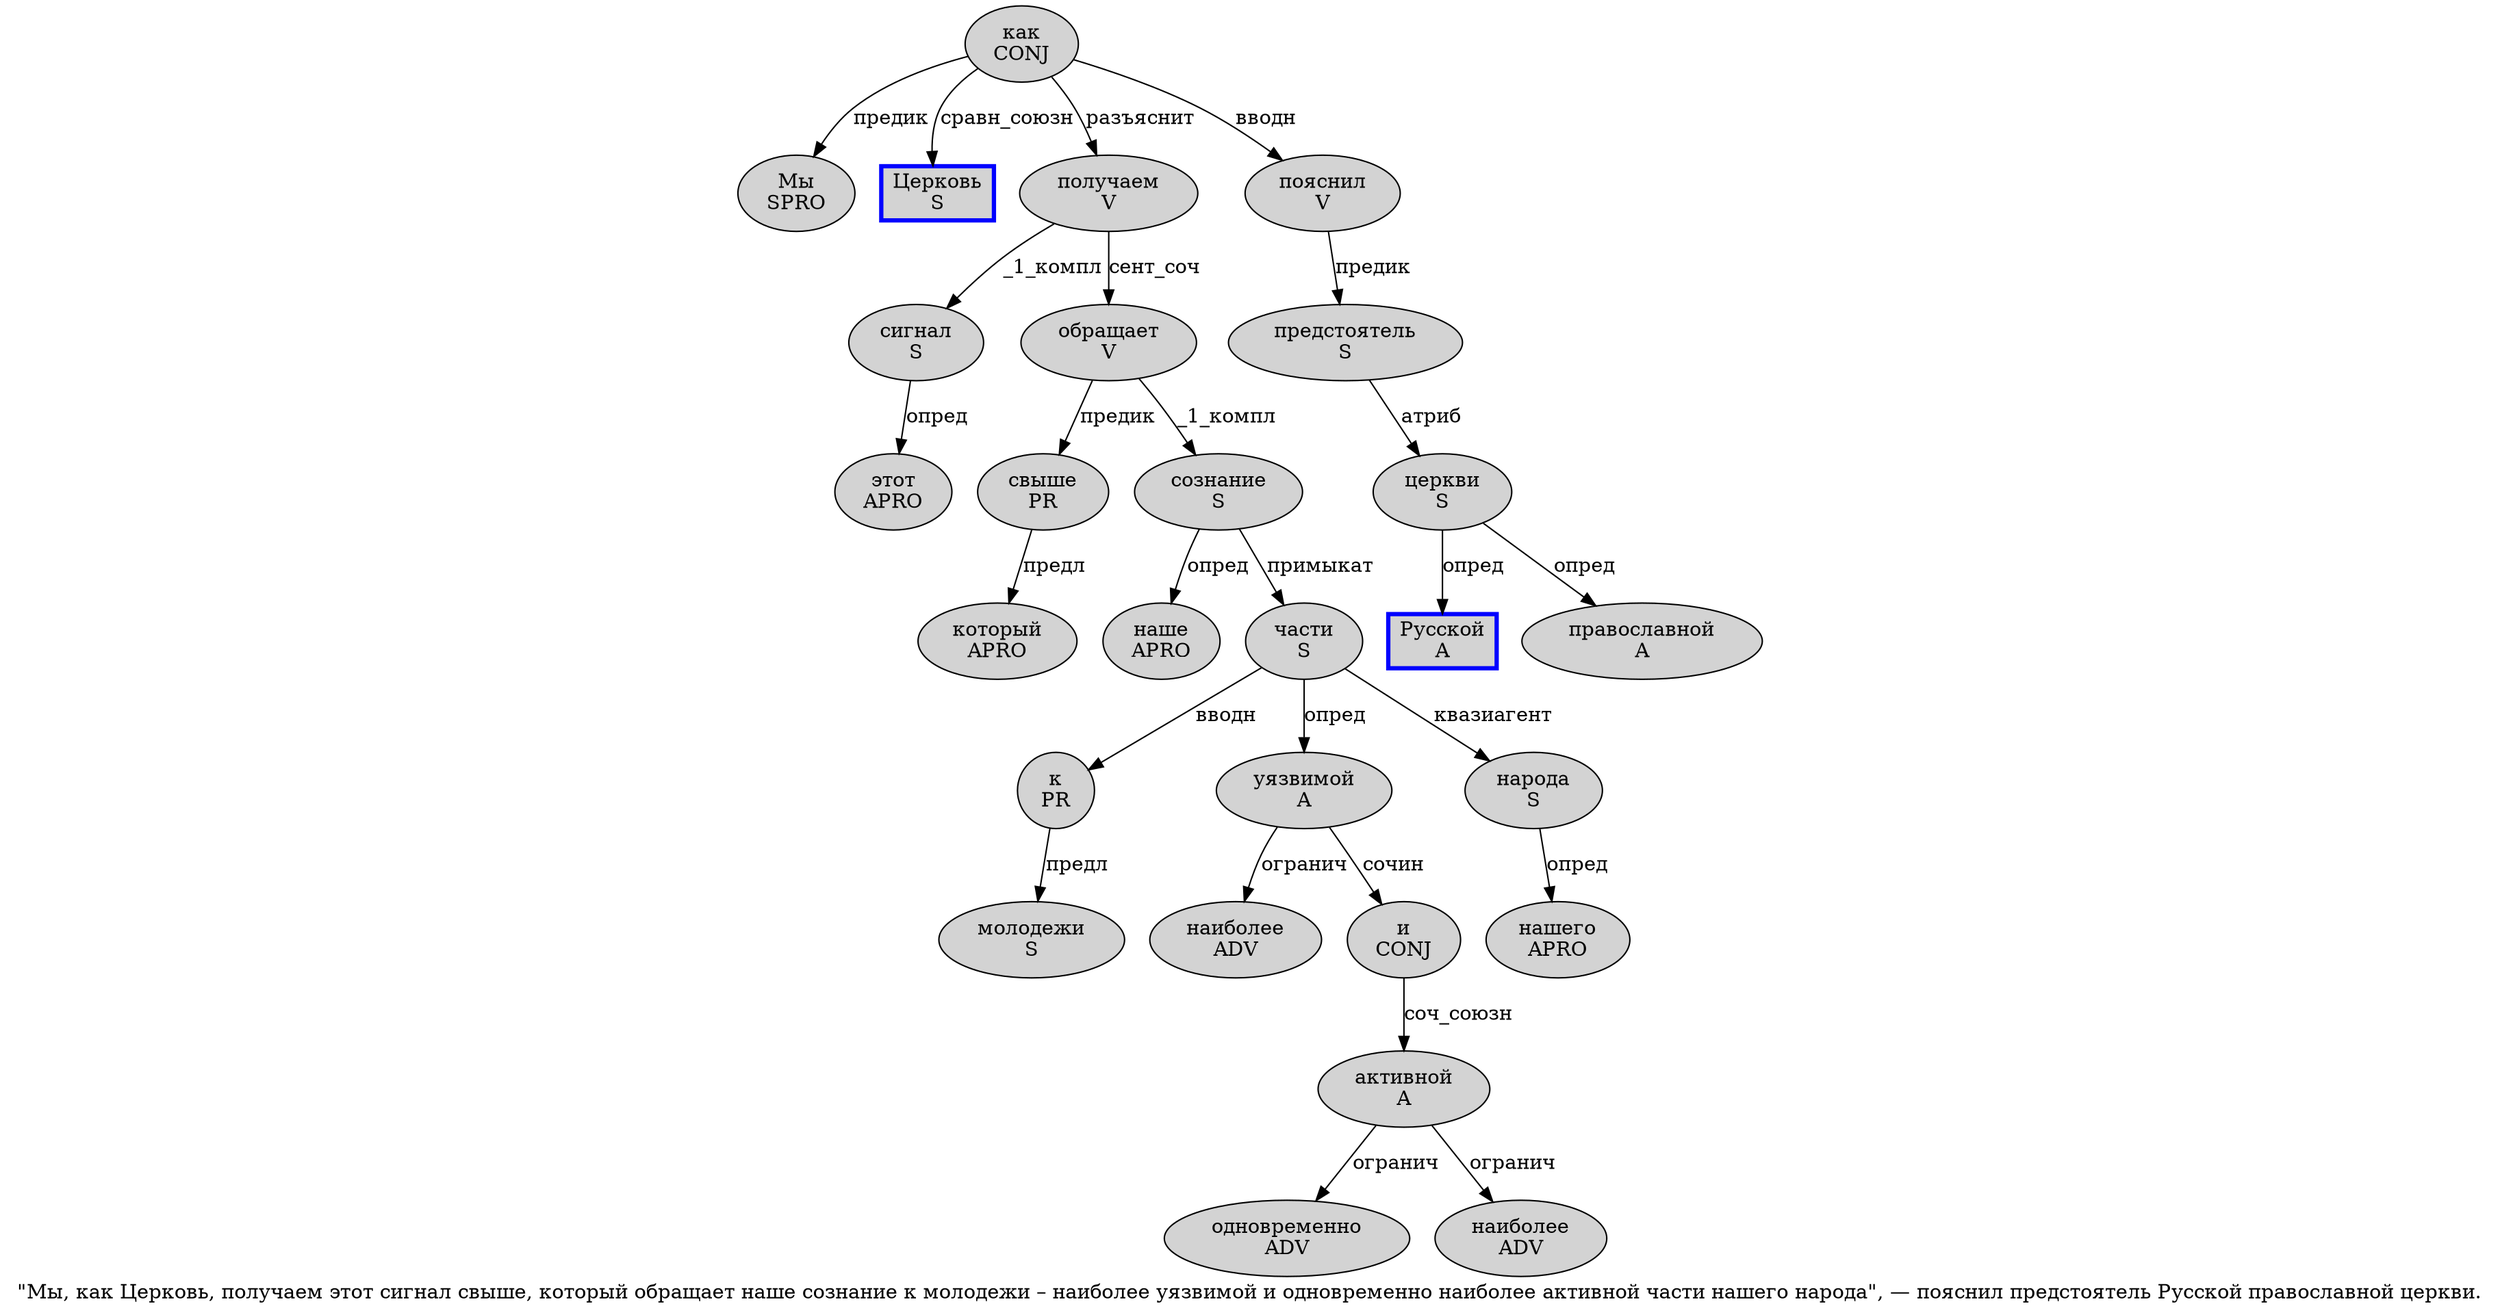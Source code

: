 digraph SENTENCE_1604 {
	graph [label="\"Мы, как Церковь, получаем этот сигнал свыше, который обращает наше сознание к молодежи – наиболее уязвимой и одновременно наиболее активной части нашего народа\", — пояснил предстоятель Русской православной церкви."]
	node [style=filled]
		1 [label="Мы
SPRO" color="" fillcolor=lightgray penwidth=1 shape=ellipse]
		3 [label="как
CONJ" color="" fillcolor=lightgray penwidth=1 shape=ellipse]
		4 [label="Церковь
S" color=blue fillcolor=lightgray penwidth=3 shape=box]
		6 [label="получаем
V" color="" fillcolor=lightgray penwidth=1 shape=ellipse]
		7 [label="этот
APRO" color="" fillcolor=lightgray penwidth=1 shape=ellipse]
		8 [label="сигнал
S" color="" fillcolor=lightgray penwidth=1 shape=ellipse]
		9 [label="свыше
PR" color="" fillcolor=lightgray penwidth=1 shape=ellipse]
		11 [label="который
APRO" color="" fillcolor=lightgray penwidth=1 shape=ellipse]
		12 [label="обращает
V" color="" fillcolor=lightgray penwidth=1 shape=ellipse]
		13 [label="наше
APRO" color="" fillcolor=lightgray penwidth=1 shape=ellipse]
		14 [label="сознание
S" color="" fillcolor=lightgray penwidth=1 shape=ellipse]
		15 [label="к
PR" color="" fillcolor=lightgray penwidth=1 shape=ellipse]
		16 [label="молодежи
S" color="" fillcolor=lightgray penwidth=1 shape=ellipse]
		18 [label="наиболее
ADV" color="" fillcolor=lightgray penwidth=1 shape=ellipse]
		19 [label="уязвимой
A" color="" fillcolor=lightgray penwidth=1 shape=ellipse]
		20 [label="и
CONJ" color="" fillcolor=lightgray penwidth=1 shape=ellipse]
		21 [label="одновременно
ADV" color="" fillcolor=lightgray penwidth=1 shape=ellipse]
		22 [label="наиболее
ADV" color="" fillcolor=lightgray penwidth=1 shape=ellipse]
		23 [label="активной
A" color="" fillcolor=lightgray penwidth=1 shape=ellipse]
		24 [label="части
S" color="" fillcolor=lightgray penwidth=1 shape=ellipse]
		25 [label="нашего
APRO" color="" fillcolor=lightgray penwidth=1 shape=ellipse]
		26 [label="народа
S" color="" fillcolor=lightgray penwidth=1 shape=ellipse]
		30 [label="пояснил
V" color="" fillcolor=lightgray penwidth=1 shape=ellipse]
		31 [label="предстоятель
S" color="" fillcolor=lightgray penwidth=1 shape=ellipse]
		32 [label="Русской
A" color=blue fillcolor=lightgray penwidth=3 shape=box]
		33 [label="православной
A" color="" fillcolor=lightgray penwidth=1 shape=ellipse]
		34 [label="церкви
S" color="" fillcolor=lightgray penwidth=1 shape=ellipse]
			23 -> 21 [label="огранич"]
			23 -> 22 [label="огранич"]
			9 -> 11 [label="предл"]
			34 -> 32 [label="опред"]
			34 -> 33 [label="опред"]
			24 -> 15 [label="вводн"]
			24 -> 19 [label="опред"]
			24 -> 26 [label="квазиагент"]
			14 -> 13 [label="опред"]
			14 -> 24 [label="примыкат"]
			19 -> 18 [label="огранич"]
			19 -> 20 [label="сочин"]
			15 -> 16 [label="предл"]
			3 -> 1 [label="предик"]
			3 -> 4 [label="сравн_союзн"]
			3 -> 6 [label="разъяснит"]
			3 -> 30 [label="вводн"]
			8 -> 7 [label="опред"]
			30 -> 31 [label="предик"]
			6 -> 8 [label="_1_компл"]
			6 -> 12 [label="сент_соч"]
			31 -> 34 [label="атриб"]
			26 -> 25 [label="опред"]
			20 -> 23 [label="соч_союзн"]
			12 -> 9 [label="предик"]
			12 -> 14 [label="_1_компл"]
}